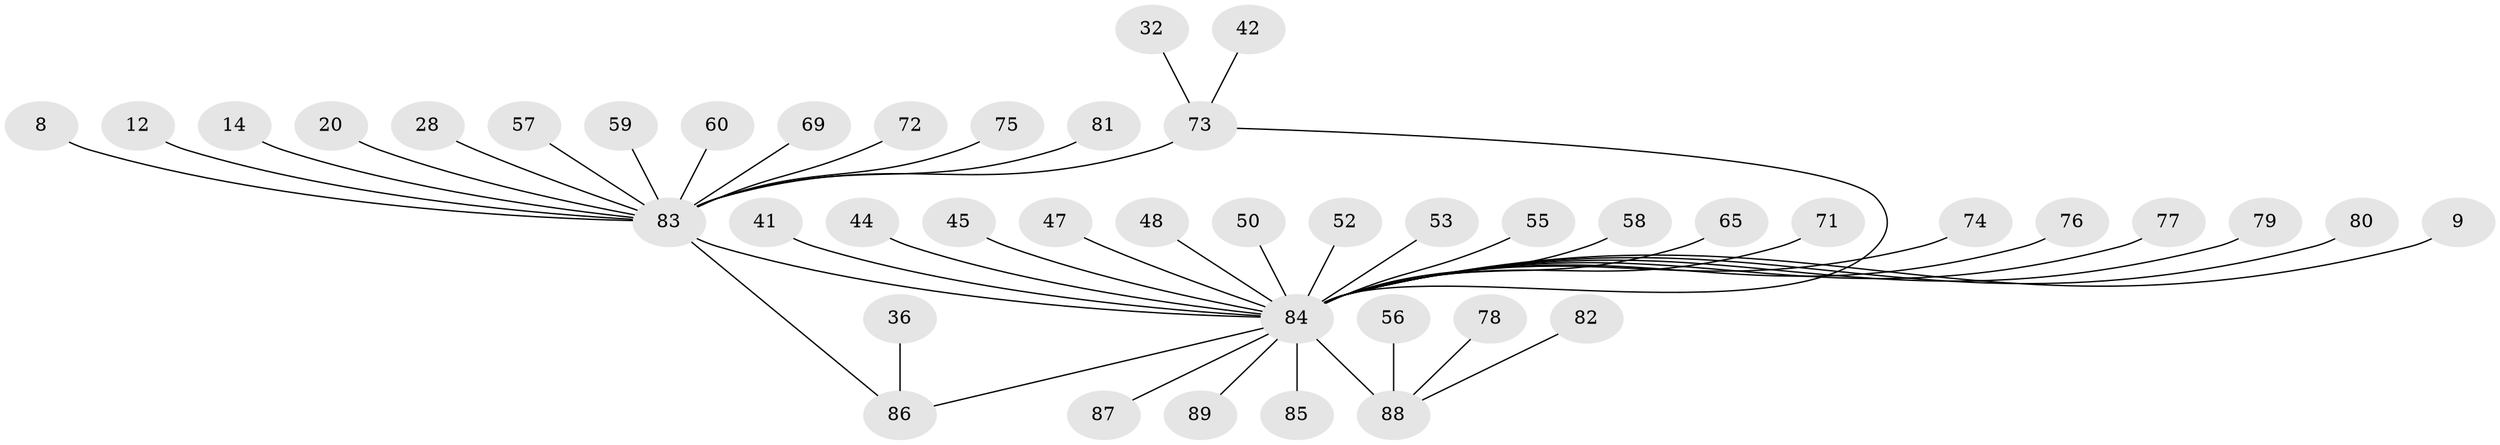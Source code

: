 // original degree distribution, {24: 0.011235955056179775, 1: 0.5393258426966292, 6: 0.02247191011235955, 7: 0.011235955056179775, 5: 0.056179775280898875, 3: 0.033707865168539325, 18: 0.011235955056179775, 2: 0.2808988764044944, 9: 0.011235955056179775, 4: 0.02247191011235955}
// Generated by graph-tools (version 1.1) at 2025/47/03/09/25 04:47:09]
// undirected, 44 vertices, 45 edges
graph export_dot {
graph [start="1"]
  node [color=gray90,style=filled];
  8;
  9;
  12;
  14;
  20;
  28;
  32;
  36;
  41 [super="+29"];
  42;
  44;
  45;
  47 [super="+16"];
  48;
  50;
  52;
  53;
  55 [super="+26"];
  56;
  57;
  58;
  59;
  60;
  65 [super="+64"];
  69;
  71;
  72 [super="+67"];
  73 [super="+4+15+70+46+68"];
  74 [super="+62"];
  75;
  76;
  77;
  78;
  79;
  80;
  81;
  82 [super="+38"];
  83 [super="+27+34+39+66+7"];
  84 [super="+31+61+1+2+18+21+35+37+40+43"];
  85 [super="+30"];
  86 [super="+19"];
  87;
  88 [super="+6+49+13+22+54"];
  89;
  8 -- 83;
  9 -- 84 [weight=2];
  12 -- 83;
  14 -- 83;
  20 -- 83;
  28 -- 83;
  32 -- 73;
  36 -- 86;
  41 -- 84 [weight=2];
  42 -- 73;
  44 -- 84 [weight=2];
  45 -- 84;
  47 -- 84;
  48 -- 84;
  50 -- 84;
  52 -- 84;
  53 -- 84;
  55 -- 84;
  56 -- 88;
  57 -- 83;
  58 -- 84;
  59 -- 83;
  60 -- 83;
  65 -- 84;
  69 -- 83;
  71 -- 84;
  72 -- 83;
  73 -- 84 [weight=2];
  73 -- 83 [weight=4];
  74 -- 84;
  75 -- 83;
  76 -- 84;
  77 -- 84;
  78 -- 88;
  79 -- 84;
  80 -- 84;
  81 -- 83;
  82 -- 88;
  83 -- 84 [weight=5];
  83 -- 86 [weight=2];
  84 -- 89;
  84 -- 86 [weight=2];
  84 -- 87;
  84 -- 88 [weight=3];
  84 -- 85;
}
